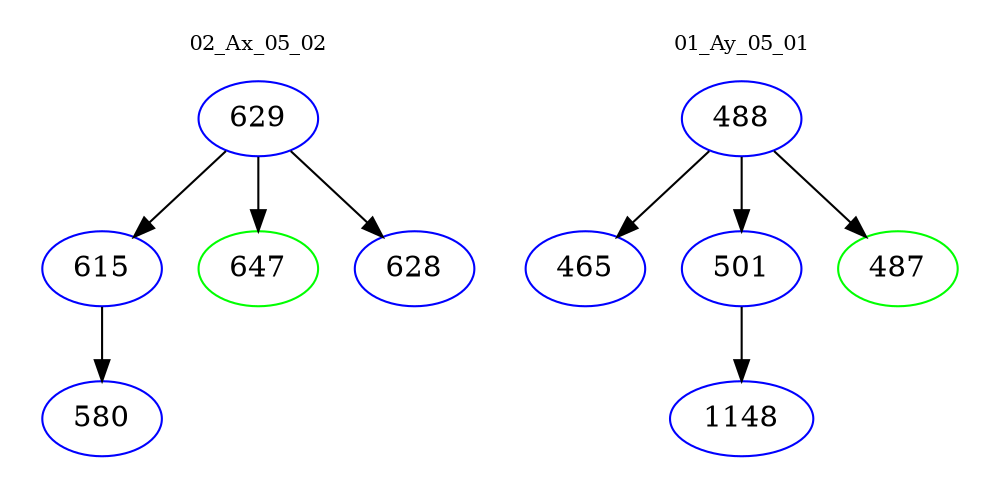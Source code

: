 digraph{
subgraph cluster_0 {
color = white
label = "02_Ax_05_02";
fontsize=10;
T0_629 [label="629", color="blue"]
T0_629 -> T0_615 [color="black"]
T0_615 [label="615", color="blue"]
T0_615 -> T0_580 [color="black"]
T0_580 [label="580", color="blue"]
T0_629 -> T0_647 [color="black"]
T0_647 [label="647", color="green"]
T0_629 -> T0_628 [color="black"]
T0_628 [label="628", color="blue"]
}
subgraph cluster_1 {
color = white
label = "01_Ay_05_01";
fontsize=10;
T1_488 [label="488", color="blue"]
T1_488 -> T1_465 [color="black"]
T1_465 [label="465", color="blue"]
T1_488 -> T1_501 [color="black"]
T1_501 [label="501", color="blue"]
T1_501 -> T1_1148 [color="black"]
T1_1148 [label="1148", color="blue"]
T1_488 -> T1_487 [color="black"]
T1_487 [label="487", color="green"]
}
}
